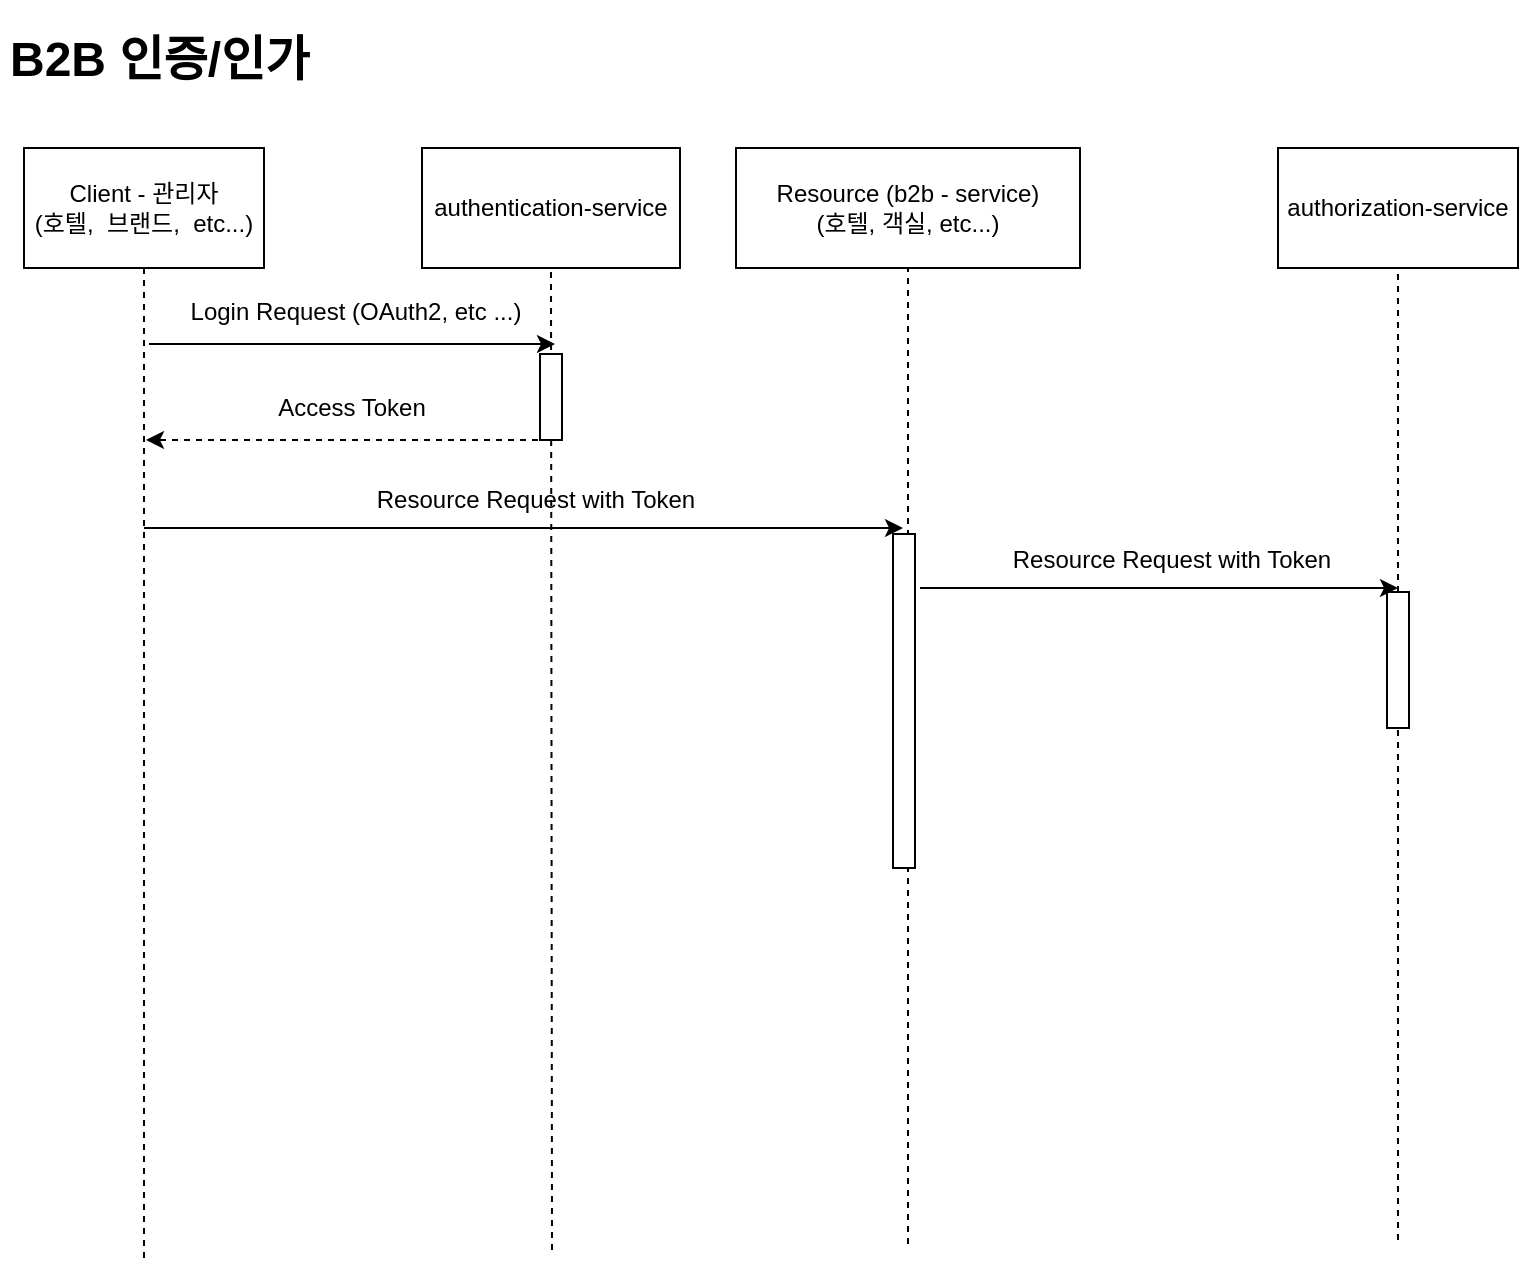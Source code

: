 <mxfile version="17.4.0" type="github">
  <diagram id="IrGgiRlmW6_dUhyTT4IY" name="Page-1">
    <mxGraphModel dx="1422" dy="1923" grid="0" gridSize="10" guides="1" tooltips="1" connect="1" arrows="1" fold="1" page="1" pageScale="1" pageWidth="827" pageHeight="1169" math="0" shadow="0">
      <root>
        <mxCell id="0" />
        <mxCell id="1" parent="0" />
        <mxCell id="iuF1NLF-qFcUfZnnZ7mx-3" value="authentication-service" style="rounded=0;whiteSpace=wrap;html=1;" vertex="1" parent="1">
          <mxGeometry x="230" y="-1082" width="129" height="60" as="geometry" />
        </mxCell>
        <mxCell id="iuF1NLF-qFcUfZnnZ7mx-5" value="authorization-service" style="rounded=0;whiteSpace=wrap;html=1;" vertex="1" parent="1">
          <mxGeometry x="658" y="-1082" width="120" height="60" as="geometry" />
        </mxCell>
        <mxCell id="iuF1NLF-qFcUfZnnZ7mx-6" value="Client - 관리자&lt;br&gt;(호텔,&amp;nbsp; 브랜드,&amp;nbsp; etc...)" style="rounded=0;whiteSpace=wrap;html=1;" vertex="1" parent="1">
          <mxGeometry x="31" y="-1082" width="120" height="60" as="geometry" />
        </mxCell>
        <mxCell id="iuF1NLF-qFcUfZnnZ7mx-10" value="&lt;h1&gt;B2B 인증/인가&lt;/h1&gt;" style="text;html=1;strokeColor=none;fillColor=none;spacing=5;spacingTop=-20;whiteSpace=wrap;overflow=hidden;rounded=0;" vertex="1" parent="1">
          <mxGeometry x="19" y="-1146" width="403" height="43" as="geometry" />
        </mxCell>
        <mxCell id="iuF1NLF-qFcUfZnnZ7mx-11" value="Resource (b2b - service)&lt;br&gt;(호텔, 객실, etc...)" style="rounded=0;whiteSpace=wrap;html=1;" vertex="1" parent="1">
          <mxGeometry x="387" y="-1082" width="172" height="60" as="geometry" />
        </mxCell>
        <mxCell id="iuF1NLF-qFcUfZnnZ7mx-13" value="" style="endArrow=none;dashed=1;html=1;rounded=0;entryX=0.5;entryY=1;entryDx=0;entryDy=0;" edge="1" parent="1" target="iuF1NLF-qFcUfZnnZ7mx-6">
          <mxGeometry width="50" height="50" relative="1" as="geometry">
            <mxPoint x="91" y="-527" as="sourcePoint" />
            <mxPoint x="81" y="-935" as="targetPoint" />
          </mxGeometry>
        </mxCell>
        <mxCell id="iuF1NLF-qFcUfZnnZ7mx-16" value="" style="endArrow=none;dashed=1;html=1;rounded=0;entryX=0.5;entryY=1;entryDx=0;entryDy=0;" edge="1" parent="1" target="iuF1NLF-qFcUfZnnZ7mx-3">
          <mxGeometry width="50" height="50" relative="1" as="geometry">
            <mxPoint x="295" y="-531" as="sourcePoint" />
            <mxPoint x="294" y="-1013" as="targetPoint" />
          </mxGeometry>
        </mxCell>
        <mxCell id="iuF1NLF-qFcUfZnnZ7mx-17" value="" style="endArrow=none;dashed=1;html=1;rounded=0;entryX=0.5;entryY=1;entryDx=0;entryDy=0;" edge="1" parent="1" target="iuF1NLF-qFcUfZnnZ7mx-11">
          <mxGeometry width="50" height="50" relative="1" as="geometry">
            <mxPoint x="473" y="-534" as="sourcePoint" />
            <mxPoint x="387" y="-801" as="targetPoint" />
          </mxGeometry>
        </mxCell>
        <mxCell id="iuF1NLF-qFcUfZnnZ7mx-18" value="" style="endArrow=none;dashed=1;html=1;rounded=0;entryX=0.5;entryY=1;entryDx=0;entryDy=0;" edge="1" parent="1" target="iuF1NLF-qFcUfZnnZ7mx-5">
          <mxGeometry width="50" height="50" relative="1" as="geometry">
            <mxPoint x="718" y="-536" as="sourcePoint" />
            <mxPoint x="437" y="-801" as="targetPoint" />
          </mxGeometry>
        </mxCell>
        <mxCell id="iuF1NLF-qFcUfZnnZ7mx-19" value="" style="endArrow=classic;html=1;rounded=0;" edge="1" parent="1">
          <mxGeometry width="50" height="50" relative="1" as="geometry">
            <mxPoint x="93.5" y="-984" as="sourcePoint" />
            <mxPoint x="296.5" y="-984" as="targetPoint" />
          </mxGeometry>
        </mxCell>
        <mxCell id="iuF1NLF-qFcUfZnnZ7mx-20" value="Login Request (OAuth2, etc ...)" style="text;html=1;strokeColor=none;fillColor=none;align=center;verticalAlign=middle;whiteSpace=wrap;rounded=0;" vertex="1" parent="1">
          <mxGeometry x="108" y="-1011" width="178" height="21" as="geometry" />
        </mxCell>
        <mxCell id="iuF1NLF-qFcUfZnnZ7mx-22" value="" style="rounded=0;whiteSpace=wrap;html=1;" vertex="1" parent="1">
          <mxGeometry x="289" y="-979" width="11" height="43" as="geometry" />
        </mxCell>
        <mxCell id="iuF1NLF-qFcUfZnnZ7mx-28" value="" style="endArrow=classic;html=1;rounded=0;dashed=1;" edge="1" parent="1">
          <mxGeometry width="50" height="50" relative="1" as="geometry">
            <mxPoint x="288" y="-936" as="sourcePoint" />
            <mxPoint x="92" y="-936" as="targetPoint" />
          </mxGeometry>
        </mxCell>
        <mxCell id="iuF1NLF-qFcUfZnnZ7mx-29" value="Access Token" style="text;html=1;strokeColor=none;fillColor=none;align=center;verticalAlign=middle;whiteSpace=wrap;rounded=0;" vertex="1" parent="1">
          <mxGeometry x="146" y="-963" width="98" height="21" as="geometry" />
        </mxCell>
        <mxCell id="iuF1NLF-qFcUfZnnZ7mx-32" value="" style="endArrow=classic;html=1;rounded=0;" edge="1" parent="1">
          <mxGeometry width="50" height="50" relative="1" as="geometry">
            <mxPoint x="91" y="-892" as="sourcePoint" />
            <mxPoint x="470.5" y="-892" as="targetPoint" />
          </mxGeometry>
        </mxCell>
        <mxCell id="iuF1NLF-qFcUfZnnZ7mx-33" value="Resource Request with Token" style="text;html=1;strokeColor=none;fillColor=none;align=center;verticalAlign=middle;whiteSpace=wrap;rounded=0;" vertex="1" parent="1">
          <mxGeometry x="107.5" y="-915" width="358" height="18" as="geometry" />
        </mxCell>
        <mxCell id="iuF1NLF-qFcUfZnnZ7mx-34" value="" style="rounded=0;whiteSpace=wrap;html=1;" vertex="1" parent="1">
          <mxGeometry x="465.5" y="-889" width="11" height="167" as="geometry" />
        </mxCell>
        <mxCell id="iuF1NLF-qFcUfZnnZ7mx-35" value="" style="endArrow=classic;html=1;rounded=0;" edge="1" parent="1">
          <mxGeometry width="50" height="50" relative="1" as="geometry">
            <mxPoint x="479" y="-862" as="sourcePoint" />
            <mxPoint x="718" y="-862" as="targetPoint" />
          </mxGeometry>
        </mxCell>
        <mxCell id="iuF1NLF-qFcUfZnnZ7mx-36" value="" style="rounded=0;whiteSpace=wrap;html=1;" vertex="1" parent="1">
          <mxGeometry x="712.5" y="-860" width="11" height="68" as="geometry" />
        </mxCell>
        <mxCell id="iuF1NLF-qFcUfZnnZ7mx-38" value="Resource Request with Token" style="text;html=1;strokeColor=none;fillColor=none;align=center;verticalAlign=middle;whiteSpace=wrap;rounded=0;" vertex="1" parent="1">
          <mxGeometry x="426" y="-885" width="358" height="18" as="geometry" />
        </mxCell>
      </root>
    </mxGraphModel>
  </diagram>
</mxfile>
